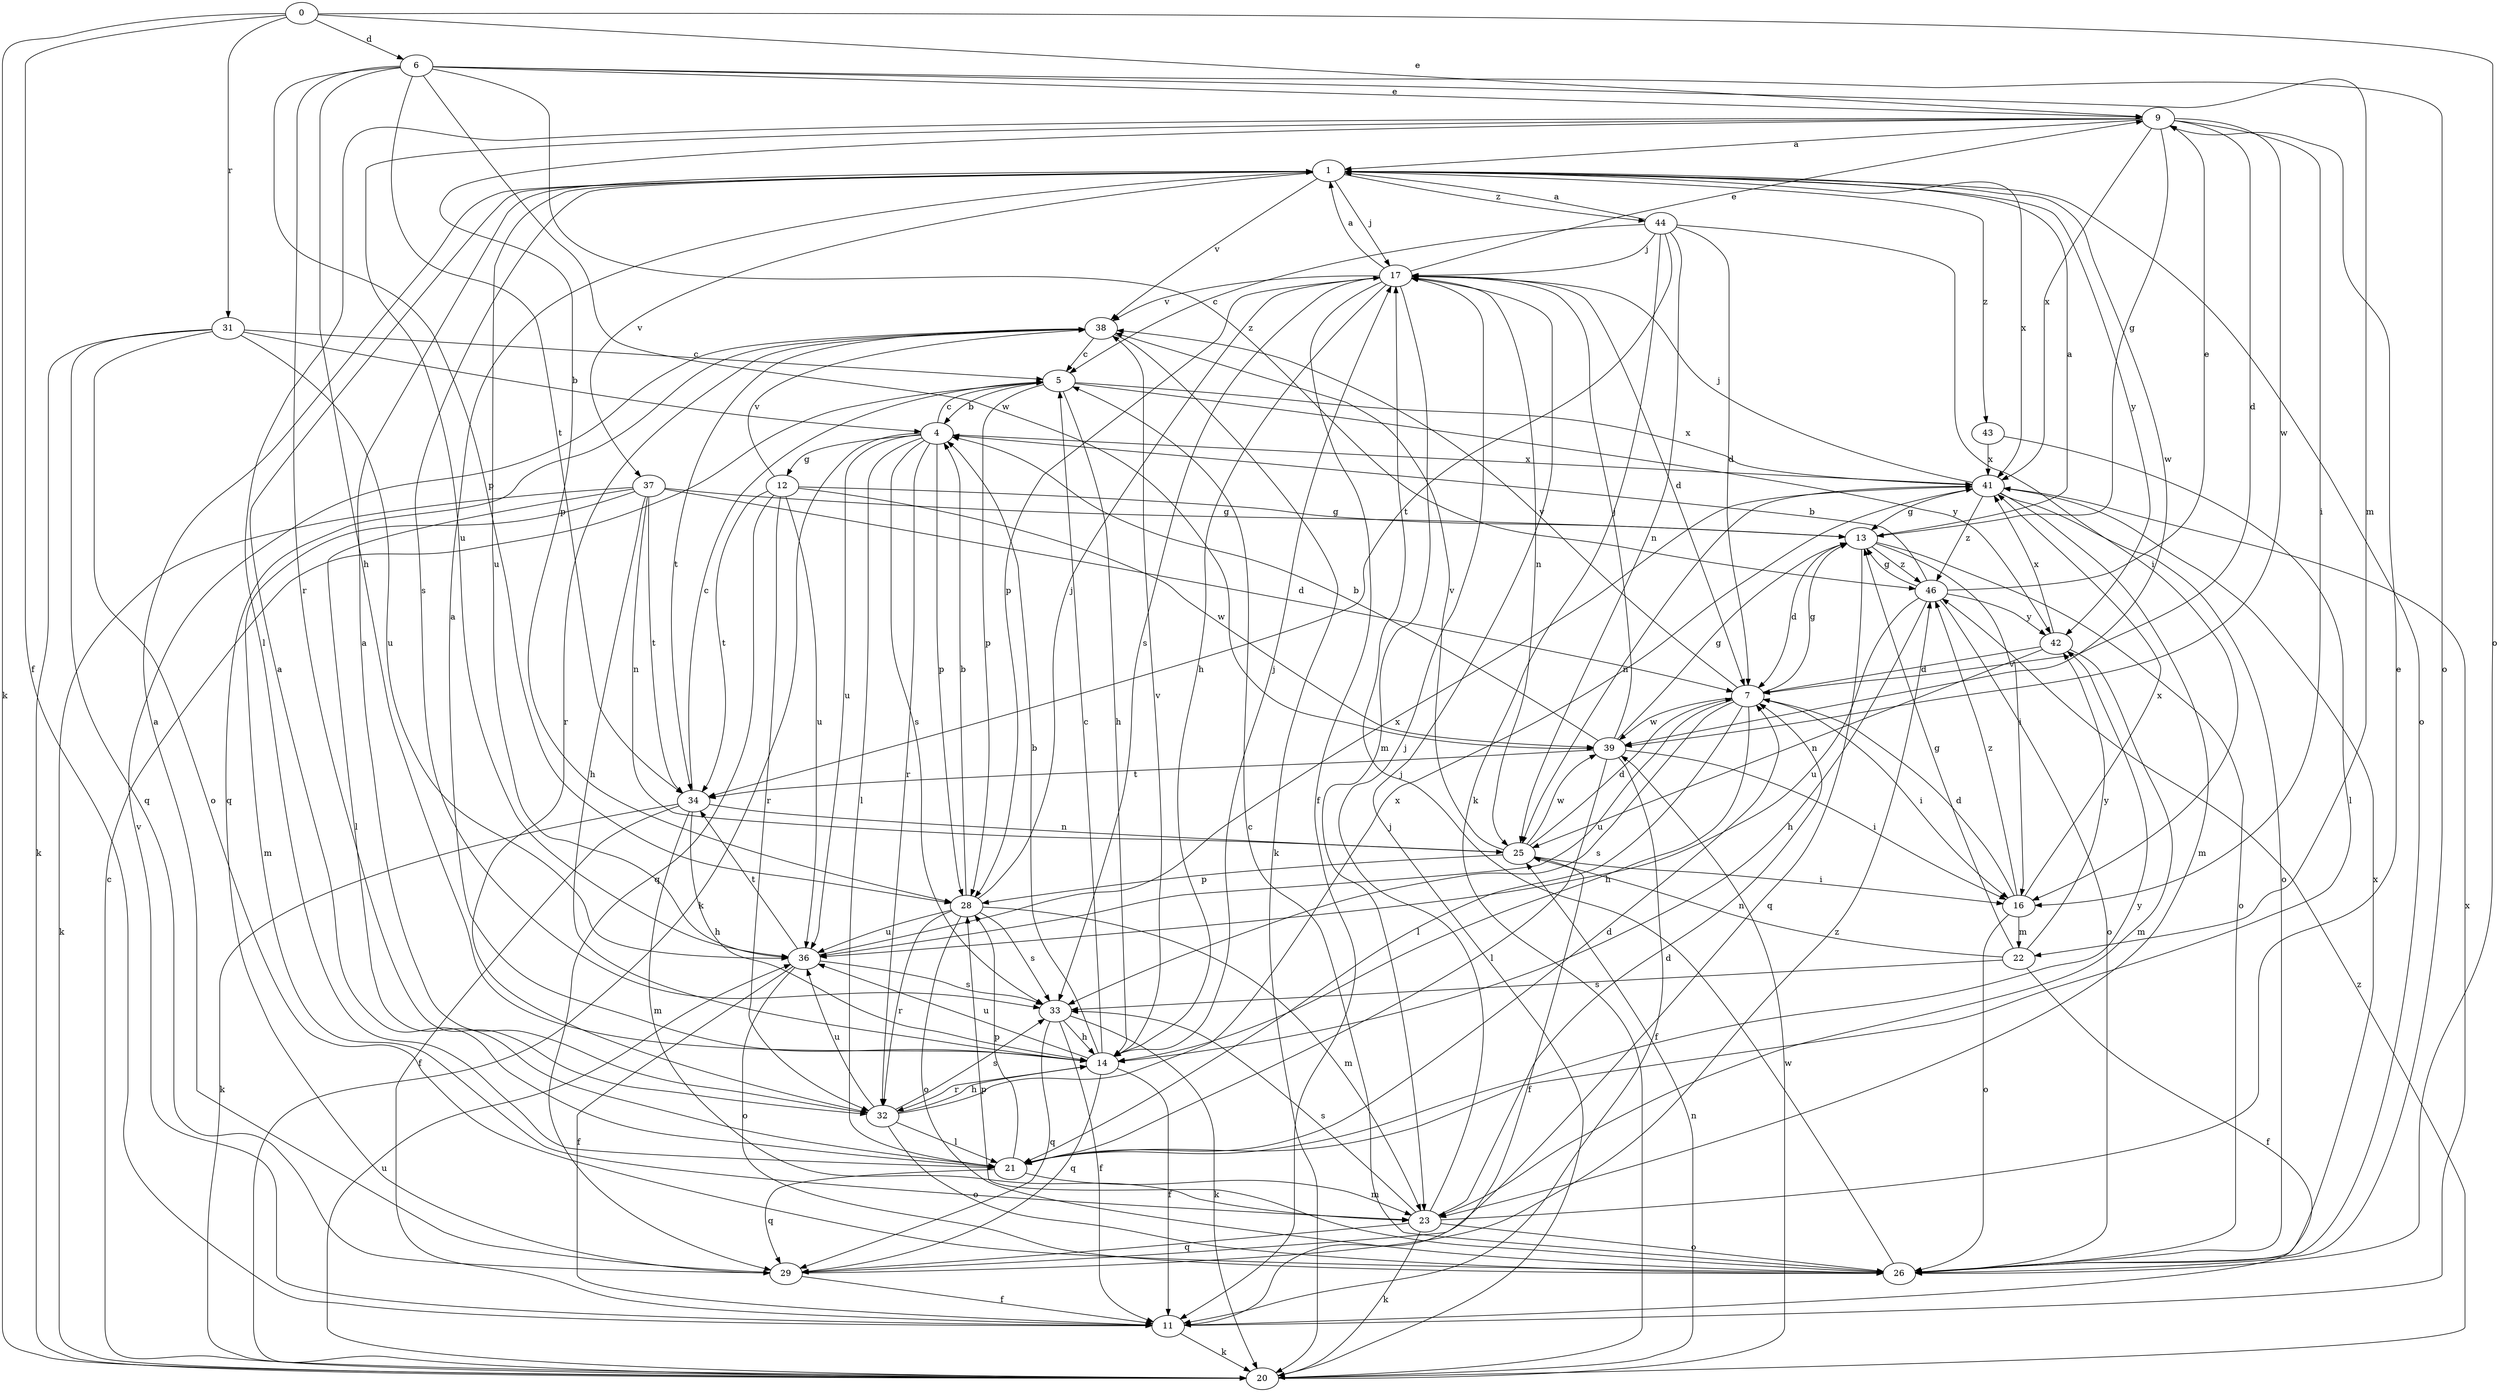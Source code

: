 strict digraph  {
0;
1;
4;
5;
6;
7;
9;
11;
12;
13;
14;
16;
17;
20;
21;
22;
23;
25;
26;
28;
29;
31;
32;
33;
34;
36;
37;
38;
39;
41;
42;
43;
44;
46;
0 -> 6  [label=d];
0 -> 9  [label=e];
0 -> 11  [label=f];
0 -> 20  [label=k];
0 -> 26  [label=o];
0 -> 31  [label=r];
1 -> 17  [label=j];
1 -> 26  [label=o];
1 -> 33  [label=s];
1 -> 36  [label=u];
1 -> 37  [label=v];
1 -> 38  [label=v];
1 -> 39  [label=w];
1 -> 41  [label=x];
1 -> 42  [label=y];
1 -> 43  [label=z];
1 -> 44  [label=z];
4 -> 5  [label=c];
4 -> 12  [label=g];
4 -> 20  [label=k];
4 -> 21  [label=l];
4 -> 28  [label=p];
4 -> 32  [label=r];
4 -> 33  [label=s];
4 -> 36  [label=u];
4 -> 41  [label=x];
5 -> 4  [label=b];
5 -> 14  [label=h];
5 -> 28  [label=p];
5 -> 41  [label=x];
5 -> 42  [label=y];
6 -> 9  [label=e];
6 -> 14  [label=h];
6 -> 22  [label=m];
6 -> 26  [label=o];
6 -> 28  [label=p];
6 -> 32  [label=r];
6 -> 34  [label=t];
6 -> 39  [label=w];
6 -> 46  [label=z];
7 -> 13  [label=g];
7 -> 14  [label=h];
7 -> 16  [label=i];
7 -> 21  [label=l];
7 -> 33  [label=s];
7 -> 36  [label=u];
7 -> 38  [label=v];
7 -> 39  [label=w];
9 -> 1  [label=a];
9 -> 7  [label=d];
9 -> 13  [label=g];
9 -> 16  [label=i];
9 -> 21  [label=l];
9 -> 28  [label=p];
9 -> 36  [label=u];
9 -> 39  [label=w];
9 -> 41  [label=x];
11 -> 20  [label=k];
11 -> 38  [label=v];
11 -> 41  [label=x];
12 -> 13  [label=g];
12 -> 29  [label=q];
12 -> 32  [label=r];
12 -> 34  [label=t];
12 -> 36  [label=u];
12 -> 38  [label=v];
12 -> 39  [label=w];
13 -> 1  [label=a];
13 -> 7  [label=d];
13 -> 16  [label=i];
13 -> 26  [label=o];
13 -> 29  [label=q];
13 -> 46  [label=z];
14 -> 1  [label=a];
14 -> 4  [label=b];
14 -> 5  [label=c];
14 -> 11  [label=f];
14 -> 17  [label=j];
14 -> 29  [label=q];
14 -> 32  [label=r];
14 -> 36  [label=u];
14 -> 38  [label=v];
16 -> 7  [label=d];
16 -> 22  [label=m];
16 -> 26  [label=o];
16 -> 41  [label=x];
16 -> 46  [label=z];
17 -> 1  [label=a];
17 -> 7  [label=d];
17 -> 9  [label=e];
17 -> 11  [label=f];
17 -> 14  [label=h];
17 -> 23  [label=m];
17 -> 25  [label=n];
17 -> 28  [label=p];
17 -> 33  [label=s];
17 -> 38  [label=v];
20 -> 5  [label=c];
20 -> 17  [label=j];
20 -> 25  [label=n];
20 -> 36  [label=u];
20 -> 39  [label=w];
20 -> 46  [label=z];
21 -> 1  [label=a];
21 -> 7  [label=d];
21 -> 23  [label=m];
21 -> 28  [label=p];
21 -> 29  [label=q];
21 -> 42  [label=y];
22 -> 11  [label=f];
22 -> 13  [label=g];
22 -> 25  [label=n];
22 -> 33  [label=s];
22 -> 42  [label=y];
23 -> 7  [label=d];
23 -> 9  [label=e];
23 -> 17  [label=j];
23 -> 20  [label=k];
23 -> 26  [label=o];
23 -> 29  [label=q];
23 -> 33  [label=s];
25 -> 7  [label=d];
25 -> 11  [label=f];
25 -> 16  [label=i];
25 -> 28  [label=p];
25 -> 38  [label=v];
25 -> 39  [label=w];
26 -> 5  [label=c];
26 -> 17  [label=j];
26 -> 28  [label=p];
26 -> 41  [label=x];
28 -> 4  [label=b];
28 -> 17  [label=j];
28 -> 23  [label=m];
28 -> 26  [label=o];
28 -> 32  [label=r];
28 -> 33  [label=s];
28 -> 36  [label=u];
29 -> 1  [label=a];
29 -> 11  [label=f];
29 -> 46  [label=z];
31 -> 4  [label=b];
31 -> 5  [label=c];
31 -> 20  [label=k];
31 -> 26  [label=o];
31 -> 29  [label=q];
31 -> 36  [label=u];
32 -> 1  [label=a];
32 -> 14  [label=h];
32 -> 21  [label=l];
32 -> 26  [label=o];
32 -> 33  [label=s];
32 -> 36  [label=u];
32 -> 41  [label=x];
33 -> 11  [label=f];
33 -> 14  [label=h];
33 -> 20  [label=k];
33 -> 29  [label=q];
34 -> 5  [label=c];
34 -> 11  [label=f];
34 -> 14  [label=h];
34 -> 20  [label=k];
34 -> 23  [label=m];
34 -> 25  [label=n];
36 -> 11  [label=f];
36 -> 26  [label=o];
36 -> 33  [label=s];
36 -> 34  [label=t];
36 -> 41  [label=x];
37 -> 7  [label=d];
37 -> 13  [label=g];
37 -> 14  [label=h];
37 -> 20  [label=k];
37 -> 21  [label=l];
37 -> 23  [label=m];
37 -> 25  [label=n];
37 -> 34  [label=t];
38 -> 5  [label=c];
38 -> 20  [label=k];
38 -> 29  [label=q];
38 -> 32  [label=r];
38 -> 34  [label=t];
39 -> 4  [label=b];
39 -> 11  [label=f];
39 -> 13  [label=g];
39 -> 16  [label=i];
39 -> 17  [label=j];
39 -> 21  [label=l];
39 -> 34  [label=t];
41 -> 13  [label=g];
41 -> 17  [label=j];
41 -> 23  [label=m];
41 -> 25  [label=n];
41 -> 26  [label=o];
41 -> 46  [label=z];
42 -> 7  [label=d];
42 -> 23  [label=m];
42 -> 25  [label=n];
42 -> 41  [label=x];
43 -> 21  [label=l];
43 -> 41  [label=x];
44 -> 1  [label=a];
44 -> 5  [label=c];
44 -> 7  [label=d];
44 -> 16  [label=i];
44 -> 17  [label=j];
44 -> 20  [label=k];
44 -> 25  [label=n];
44 -> 34  [label=t];
46 -> 4  [label=b];
46 -> 9  [label=e];
46 -> 13  [label=g];
46 -> 14  [label=h];
46 -> 26  [label=o];
46 -> 36  [label=u];
46 -> 42  [label=y];
}
